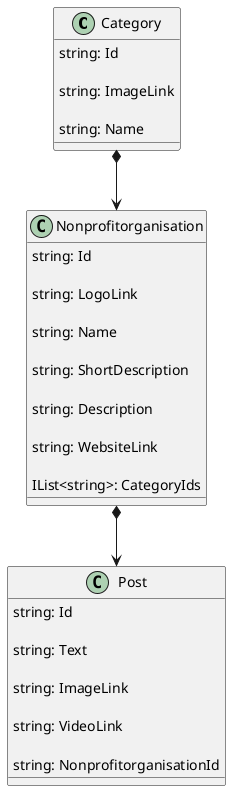 @startuml

class Category{

    string: Id

    string: ImageLink

    string: Name

}



class Post{

    string: Id

    string: Text

    string: ImageLink

    string: VideoLink

    string: NonprofitorganisationId

}



class Nonprofitorganisation{

    string: Id

    string: LogoLink

    string: Name

    string: ShortDescription

    string: Description

    string: WebsiteLink

    IList<string>: CategoryIds

}



Category *--> Nonprofitorganisation

Nonprofitorganisation *--> Post



@enduml